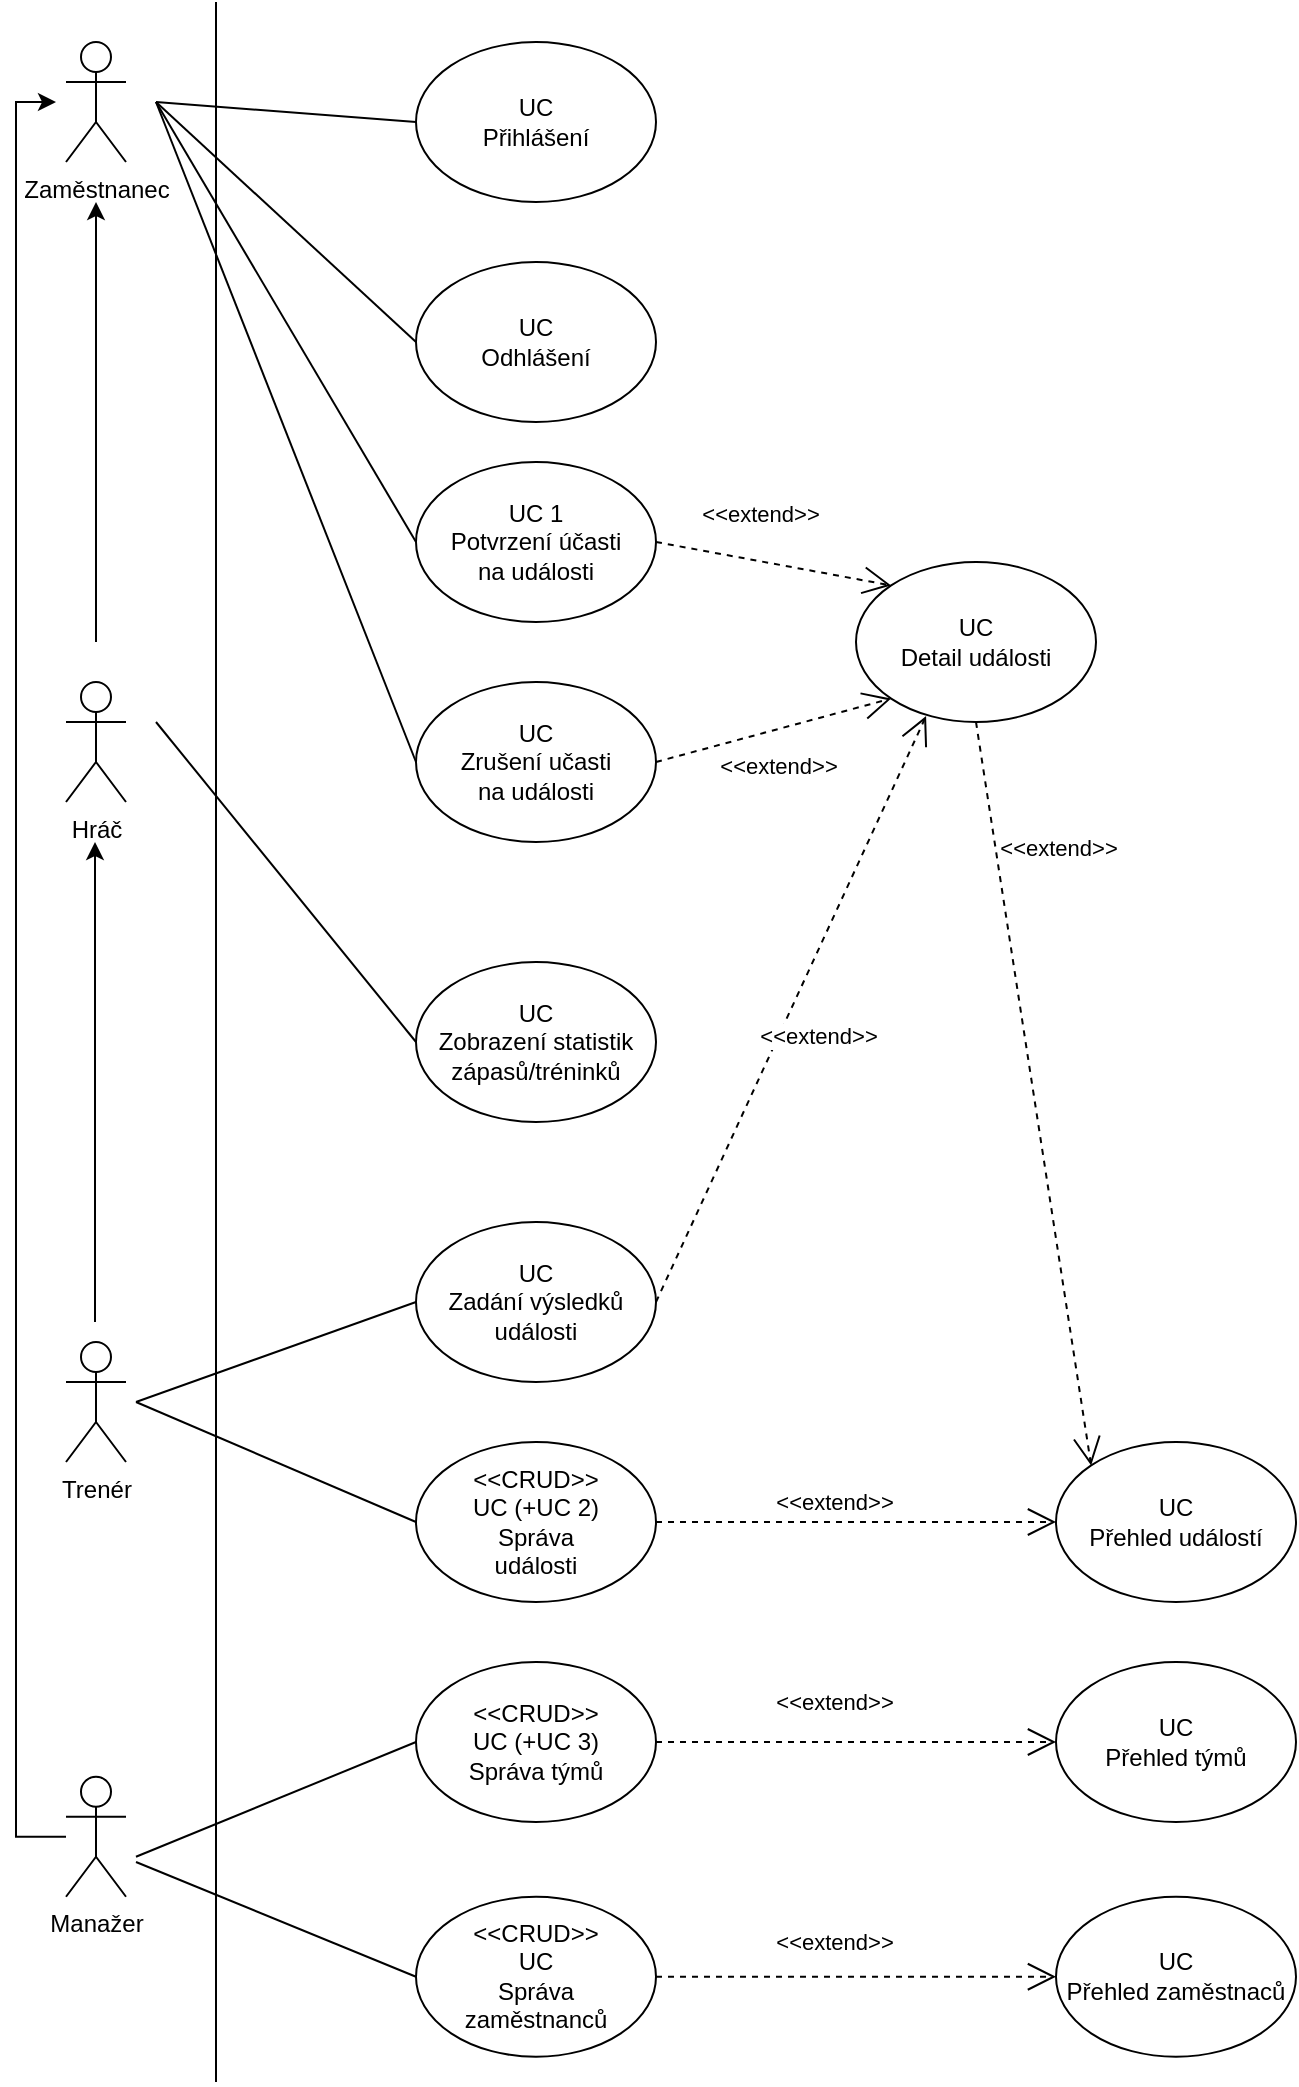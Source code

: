 <mxfile version="13.8.8" type="github">
  <diagram id="yAFYyU7FPyFNNZtp-V3i" name="Page-1">
    <mxGraphModel dx="1422" dy="705" grid="1" gridSize="10" guides="1" tooltips="1" connect="1" arrows="1" fold="1" page="1" pageScale="1" pageWidth="827" pageHeight="1169" math="0" shadow="0">
      <root>
        <mxCell id="0" />
        <mxCell id="1" parent="0" />
        <mxCell id="sryyBpQJ4YWezn5xtmet-1" value="" style="endArrow=none;html=1;" parent="1" edge="1">
          <mxGeometry width="50" height="50" relative="1" as="geometry">
            <mxPoint x="120" y="1040" as="sourcePoint" />
            <mxPoint x="120" as="targetPoint" />
          </mxGeometry>
        </mxCell>
        <mxCell id="sryyBpQJ4YWezn5xtmet-10" value="" style="edgeStyle=orthogonalEdgeStyle;rounded=0;orthogonalLoop=1;jettySize=auto;html=1;" parent="1" edge="1">
          <mxGeometry relative="1" as="geometry">
            <mxPoint x="60" y="320" as="sourcePoint" />
            <mxPoint x="60" y="100" as="targetPoint" />
          </mxGeometry>
        </mxCell>
        <mxCell id="sryyBpQJ4YWezn5xtmet-4" value="Hráč" style="shape=umlActor;verticalLabelPosition=bottom;verticalAlign=top;html=1;outlineConnect=0;" parent="1" vertex="1">
          <mxGeometry x="45" y="340" width="30" height="60" as="geometry" />
        </mxCell>
        <mxCell id="sryyBpQJ4YWezn5xtmet-12" value="" style="edgeStyle=orthogonalEdgeStyle;rounded=0;orthogonalLoop=1;jettySize=auto;html=1;" parent="1" edge="1">
          <mxGeometry relative="1" as="geometry">
            <mxPoint x="59.5" y="660" as="sourcePoint" />
            <mxPoint x="59.5" y="420" as="targetPoint" />
          </mxGeometry>
        </mxCell>
        <mxCell id="sryyBpQJ4YWezn5xtmet-5" value="Trenér" style="shape=umlActor;verticalLabelPosition=bottom;verticalAlign=top;html=1;outlineConnect=0;" parent="1" vertex="1">
          <mxGeometry x="45" y="670" width="30" height="60" as="geometry" />
        </mxCell>
        <mxCell id="sryyBpQJ4YWezn5xtmet-13" value="" style="edgeStyle=orthogonalEdgeStyle;rounded=0;orthogonalLoop=1;jettySize=auto;html=1;" parent="1" source="sryyBpQJ4YWezn5xtmet-6" edge="1">
          <mxGeometry relative="1" as="geometry">
            <mxPoint x="40" y="50" as="targetPoint" />
            <Array as="points">
              <mxPoint x="20" y="917" />
              <mxPoint x="20" y="50" />
            </Array>
          </mxGeometry>
        </mxCell>
        <mxCell id="sryyBpQJ4YWezn5xtmet-6" value="Manažer" style="shape=umlActor;verticalLabelPosition=bottom;verticalAlign=top;html=1;outlineConnect=0;" parent="1" vertex="1">
          <mxGeometry x="45" y="887.38" width="30" height="60" as="geometry" />
        </mxCell>
        <mxCell id="sryyBpQJ4YWezn5xtmet-7" value="Zaměstnanec" style="shape=umlActor;verticalLabelPosition=bottom;verticalAlign=top;html=1;outlineConnect=0;" parent="1" vertex="1">
          <mxGeometry x="45" y="20" width="30" height="60" as="geometry" />
        </mxCell>
        <mxCell id="sryyBpQJ4YWezn5xtmet-14" value="UC&lt;br&gt;Přihlášení" style="ellipse;whiteSpace=wrap;html=1;" parent="1" vertex="1">
          <mxGeometry x="220" y="20" width="120" height="80" as="geometry" />
        </mxCell>
        <mxCell id="sryyBpQJ4YWezn5xtmet-17" value="UC&lt;br&gt;Odhlášení" style="ellipse;whiteSpace=wrap;html=1;" parent="1" vertex="1">
          <mxGeometry x="220" y="130" width="120" height="80" as="geometry" />
        </mxCell>
        <mxCell id="sryyBpQJ4YWezn5xtmet-20" value="UC&lt;br&gt;Přehled týmů" style="ellipse;whiteSpace=wrap;html=1;" parent="1" vertex="1">
          <mxGeometry x="540" y="830" width="120" height="80" as="geometry" />
        </mxCell>
        <mxCell id="yQHaQmbHt8D4Ng1YrdPS-1" value="&amp;lt;&amp;lt;CRUD&amp;gt;&amp;gt;&lt;br&gt;UC (+UC 3)&lt;br&gt;Správa týmů" style="ellipse;whiteSpace=wrap;html=1;" parent="1" vertex="1">
          <mxGeometry x="220" y="830" width="120" height="80" as="geometry" />
        </mxCell>
        <mxCell id="yQHaQmbHt8D4Ng1YrdPS-2" value="" style="endArrow=none;html=1;entryX=0;entryY=0.5;entryDx=0;entryDy=0;" parent="1" target="yQHaQmbHt8D4Ng1YrdPS-1" edge="1">
          <mxGeometry width="50" height="50" relative="1" as="geometry">
            <mxPoint x="80" y="927.38" as="sourcePoint" />
            <mxPoint x="450" y="787.38" as="targetPoint" />
          </mxGeometry>
        </mxCell>
        <mxCell id="yQHaQmbHt8D4Ng1YrdPS-13" value="UC&lt;br&gt;Přehled událostí" style="ellipse;whiteSpace=wrap;html=1;" parent="1" vertex="1">
          <mxGeometry x="540" y="720" width="120" height="80" as="geometry" />
        </mxCell>
        <mxCell id="yQHaQmbHt8D4Ng1YrdPS-16" value="UC&lt;br&gt;Přehled zaměstnaců" style="ellipse;whiteSpace=wrap;html=1;" parent="1" vertex="1">
          <mxGeometry x="540" y="947.38" width="120" height="80" as="geometry" />
        </mxCell>
        <mxCell id="yQHaQmbHt8D4Ng1YrdPS-19" value="&amp;lt;&amp;lt;CRUD&amp;gt;&amp;gt;&lt;br&gt;UC&lt;br&gt;Správa&lt;br&gt;zaměstnanců" style="ellipse;whiteSpace=wrap;html=1;" parent="1" vertex="1">
          <mxGeometry x="220" y="947.38" width="120" height="80" as="geometry" />
        </mxCell>
        <mxCell id="yQHaQmbHt8D4Ng1YrdPS-30" value="&amp;lt;&amp;lt;CRUD&amp;gt;&amp;gt;&lt;br&gt;UC (+UC 2)&lt;br&gt;Správa&lt;br&gt;události" style="ellipse;whiteSpace=wrap;html=1;" parent="1" vertex="1">
          <mxGeometry x="220" y="720" width="120" height="80" as="geometry" />
        </mxCell>
        <mxCell id="yQHaQmbHt8D4Ng1YrdPS-31" value="" style="endArrow=none;html=1;exitX=0;exitY=0.5;exitDx=0;exitDy=0;" parent="1" source="yQHaQmbHt8D4Ng1YrdPS-30" edge="1">
          <mxGeometry width="50" height="50" relative="1" as="geometry">
            <mxPoint x="130" y="690" as="sourcePoint" />
            <mxPoint x="80" y="700" as="targetPoint" />
          </mxGeometry>
        </mxCell>
        <mxCell id="yQHaQmbHt8D4Ng1YrdPS-32" value="UC 1&lt;br&gt;Potvrzení účasti&lt;br&gt;na události" style="ellipse;whiteSpace=wrap;html=1;" parent="1" vertex="1">
          <mxGeometry x="220" y="230" width="120" height="80" as="geometry" />
        </mxCell>
        <mxCell id="yQHaQmbHt8D4Ng1YrdPS-36" value="UC&lt;br&gt;Detail události" style="ellipse;whiteSpace=wrap;html=1;" parent="1" vertex="1">
          <mxGeometry x="440" y="280" width="120" height="80" as="geometry" />
        </mxCell>
        <mxCell id="yQHaQmbHt8D4Ng1YrdPS-37" value="" style="endArrow=none;html=1;entryX=0;entryY=0.5;entryDx=0;entryDy=0;" parent="1" target="yQHaQmbHt8D4Ng1YrdPS-32" edge="1">
          <mxGeometry width="50" height="50" relative="1" as="geometry">
            <mxPoint x="90" y="50" as="sourcePoint" />
            <mxPoint x="180" y="170" as="targetPoint" />
          </mxGeometry>
        </mxCell>
        <mxCell id="yQHaQmbHt8D4Ng1YrdPS-40" value="UC&lt;br&gt;Zrušení učasti&lt;br&gt;na události" style="ellipse;whiteSpace=wrap;html=1;" parent="1" vertex="1">
          <mxGeometry x="220" y="340" width="120" height="80" as="geometry" />
        </mxCell>
        <mxCell id="yQHaQmbHt8D4Ng1YrdPS-42" value="" style="endArrow=none;html=1;exitX=0;exitY=0.5;exitDx=0;exitDy=0;" parent="1" source="yQHaQmbHt8D4Ng1YrdPS-40" edge="1">
          <mxGeometry width="50" height="50" relative="1" as="geometry">
            <mxPoint x="150" y="390" as="sourcePoint" />
            <mxPoint x="90" y="50" as="targetPoint" />
          </mxGeometry>
        </mxCell>
        <mxCell id="yQHaQmbHt8D4Ng1YrdPS-45" value="UC&lt;br&gt;Zadání výsledků&lt;br&gt;události" style="ellipse;whiteSpace=wrap;html=1;" parent="1" vertex="1">
          <mxGeometry x="220" y="610" width="120" height="80" as="geometry" />
        </mxCell>
        <mxCell id="yQHaQmbHt8D4Ng1YrdPS-47" value="" style="endArrow=none;html=1;exitX=0;exitY=0.5;exitDx=0;exitDy=0;" parent="1" source="yQHaQmbHt8D4Ng1YrdPS-45" edge="1">
          <mxGeometry width="50" height="50" relative="1" as="geometry">
            <mxPoint x="160" y="650" as="sourcePoint" />
            <mxPoint x="80" y="700" as="targetPoint" />
          </mxGeometry>
        </mxCell>
        <mxCell id="yQHaQmbHt8D4Ng1YrdPS-50" value="&amp;lt;&amp;lt;extend&amp;gt;&amp;gt;" style="endArrow=open;endSize=12;dashed=1;html=1;exitX=1;exitY=0.5;exitDx=0;exitDy=0;entryX=0;entryY=0.5;entryDx=0;entryDy=0;" parent="1" source="yQHaQmbHt8D4Ng1YrdPS-19" target="yQHaQmbHt8D4Ng1YrdPS-16" edge="1">
          <mxGeometry x="-0.111" y="17" width="160" relative="1" as="geometry">
            <mxPoint x="300" y="1177.38" as="sourcePoint" />
            <mxPoint x="360" y="1130" as="targetPoint" />
            <mxPoint as="offset" />
          </mxGeometry>
        </mxCell>
        <mxCell id="yQHaQmbHt8D4Ng1YrdPS-53" value="&amp;lt;&amp;lt;extend&amp;gt;&amp;gt;" style="endArrow=open;endSize=12;dashed=1;html=1;exitX=1;exitY=0.5;exitDx=0;exitDy=0;entryX=0;entryY=0.5;entryDx=0;entryDy=0;" parent="1" source="yQHaQmbHt8D4Ng1YrdPS-1" target="sryyBpQJ4YWezn5xtmet-20" edge="1">
          <mxGeometry x="-0.111" y="20" width="160" relative="1" as="geometry">
            <mxPoint x="330" y="1207.38" as="sourcePoint" />
            <mxPoint x="360" y="840" as="targetPoint" />
            <mxPoint as="offset" />
          </mxGeometry>
        </mxCell>
        <mxCell id="yQHaQmbHt8D4Ng1YrdPS-58" value="&amp;lt;&amp;lt;extend&amp;gt;&amp;gt;" style="endArrow=open;endSize=12;dashed=1;html=1;exitX=1;exitY=0.5;exitDx=0;exitDy=0;entryX=0;entryY=0.5;entryDx=0;entryDy=0;" parent="1" source="yQHaQmbHt8D4Ng1YrdPS-30" target="yQHaQmbHt8D4Ng1YrdPS-13" edge="1">
          <mxGeometry x="-0.111" y="10" width="160" relative="1" as="geometry">
            <mxPoint x="300.0" y="740" as="sourcePoint" />
            <mxPoint x="410" y="750" as="targetPoint" />
            <mxPoint as="offset" />
          </mxGeometry>
        </mxCell>
        <mxCell id="yQHaQmbHt8D4Ng1YrdPS-60" value="&amp;lt;&amp;lt;extend&amp;gt;&amp;gt;" style="endArrow=open;endSize=12;dashed=1;html=1;exitX=0.5;exitY=1;exitDx=0;exitDy=0;entryX=0;entryY=0;entryDx=0;entryDy=0;" parent="1" source="yQHaQmbHt8D4Ng1YrdPS-36" target="yQHaQmbHt8D4Ng1YrdPS-13" edge="1">
          <mxGeometry x="-0.633" y="31" width="160" relative="1" as="geometry">
            <mxPoint x="414.0" y="540" as="sourcePoint" />
            <mxPoint x="524" y="550" as="targetPoint" />
            <mxPoint as="offset" />
          </mxGeometry>
        </mxCell>
        <mxCell id="yQHaQmbHt8D4Ng1YrdPS-65" value="" style="endArrow=none;html=1;exitX=0;exitY=0.5;exitDx=0;exitDy=0;" parent="1" source="yQHaQmbHt8D4Ng1YrdPS-19" edge="1">
          <mxGeometry width="50" height="50" relative="1" as="geometry">
            <mxPoint x="60" y="1130" as="sourcePoint" />
            <mxPoint x="80" y="930" as="targetPoint" />
          </mxGeometry>
        </mxCell>
        <mxCell id="qXkaRfwfOWDN_yTIUpRR-1" value="UC&lt;br&gt;Zobrazení statistik&lt;br&gt;zápasů/tréninků" style="ellipse;whiteSpace=wrap;html=1;" parent="1" vertex="1">
          <mxGeometry x="220" y="480" width="120" height="80" as="geometry" />
        </mxCell>
        <mxCell id="qXkaRfwfOWDN_yTIUpRR-2" value="" style="endArrow=none;html=1;exitX=0;exitY=0.5;exitDx=0;exitDy=0;" parent="1" source="qXkaRfwfOWDN_yTIUpRR-1" edge="1">
          <mxGeometry width="50" height="50" relative="1" as="geometry">
            <mxPoint x="-200" y="550" as="sourcePoint" />
            <mxPoint x="90" y="360" as="targetPoint" />
          </mxGeometry>
        </mxCell>
        <mxCell id="M8t00tq0Sc0sEbKJiu9N-1" value="&amp;lt;&amp;lt;extend&amp;gt;&amp;gt;" style="endArrow=open;endSize=12;dashed=1;html=1;exitX=1;exitY=0.5;exitDx=0;exitDy=0;entryX=0;entryY=1;entryDx=0;entryDy=0;" parent="1" source="yQHaQmbHt8D4Ng1YrdPS-40" target="yQHaQmbHt8D4Ng1YrdPS-36" edge="1">
          <mxGeometry x="-0.04" y="-18" width="160" relative="1" as="geometry">
            <mxPoint x="390" y="400" as="sourcePoint" />
            <mxPoint x="441.574" y="751.716" as="targetPoint" />
            <mxPoint as="offset" />
          </mxGeometry>
        </mxCell>
        <mxCell id="M8t00tq0Sc0sEbKJiu9N-2" value="&amp;lt;&amp;lt;extend&amp;gt;&amp;gt;" style="endArrow=open;endSize=12;dashed=1;html=1;exitX=1;exitY=0.5;exitDx=0;exitDy=0;entryX=0;entryY=0;entryDx=0;entryDy=0;" parent="1" source="yQHaQmbHt8D4Ng1YrdPS-32" target="yQHaQmbHt8D4Ng1YrdPS-36" edge="1">
          <mxGeometry x="-0.18" y="22" width="160" relative="1" as="geometry">
            <mxPoint x="400" y="280" as="sourcePoint" />
            <mxPoint x="451.574" y="631.716" as="targetPoint" />
            <mxPoint y="-1" as="offset" />
          </mxGeometry>
        </mxCell>
        <mxCell id="M8t00tq0Sc0sEbKJiu9N-3" value="&amp;lt;&amp;lt;extend&amp;gt;&amp;gt;" style="endArrow=open;endSize=12;dashed=1;html=1;exitX=1;exitY=0.5;exitDx=0;exitDy=0;entryX=0.292;entryY=0.963;entryDx=0;entryDy=0;entryPerimeter=0;" parent="1" source="yQHaQmbHt8D4Ng1YrdPS-45" target="yQHaQmbHt8D4Ng1YrdPS-36" edge="1">
          <mxGeometry x="-0.04" y="-18" width="160" relative="1" as="geometry">
            <mxPoint x="290" y="260" as="sourcePoint" />
            <mxPoint x="347.574" y="258.284" as="targetPoint" />
            <mxPoint as="offset" />
          </mxGeometry>
        </mxCell>
        <mxCell id="cgvBTY1mOXETptDGVZHy-1" value="" style="endArrow=none;html=1;entryX=0;entryY=0.5;entryDx=0;entryDy=0;" parent="1" target="sryyBpQJ4YWezn5xtmet-14" edge="1">
          <mxGeometry width="50" height="50" relative="1" as="geometry">
            <mxPoint x="90" y="50" as="sourcePoint" />
            <mxPoint x="-110" y="120" as="targetPoint" />
          </mxGeometry>
        </mxCell>
        <mxCell id="cgvBTY1mOXETptDGVZHy-2" value="" style="endArrow=none;html=1;entryX=0;entryY=0.5;entryDx=0;entryDy=0;" parent="1" target="sryyBpQJ4YWezn5xtmet-17" edge="1">
          <mxGeometry width="50" height="50" relative="1" as="geometry">
            <mxPoint x="90" y="50" as="sourcePoint" />
            <mxPoint x="470" y="130" as="targetPoint" />
          </mxGeometry>
        </mxCell>
      </root>
    </mxGraphModel>
  </diagram>
</mxfile>

